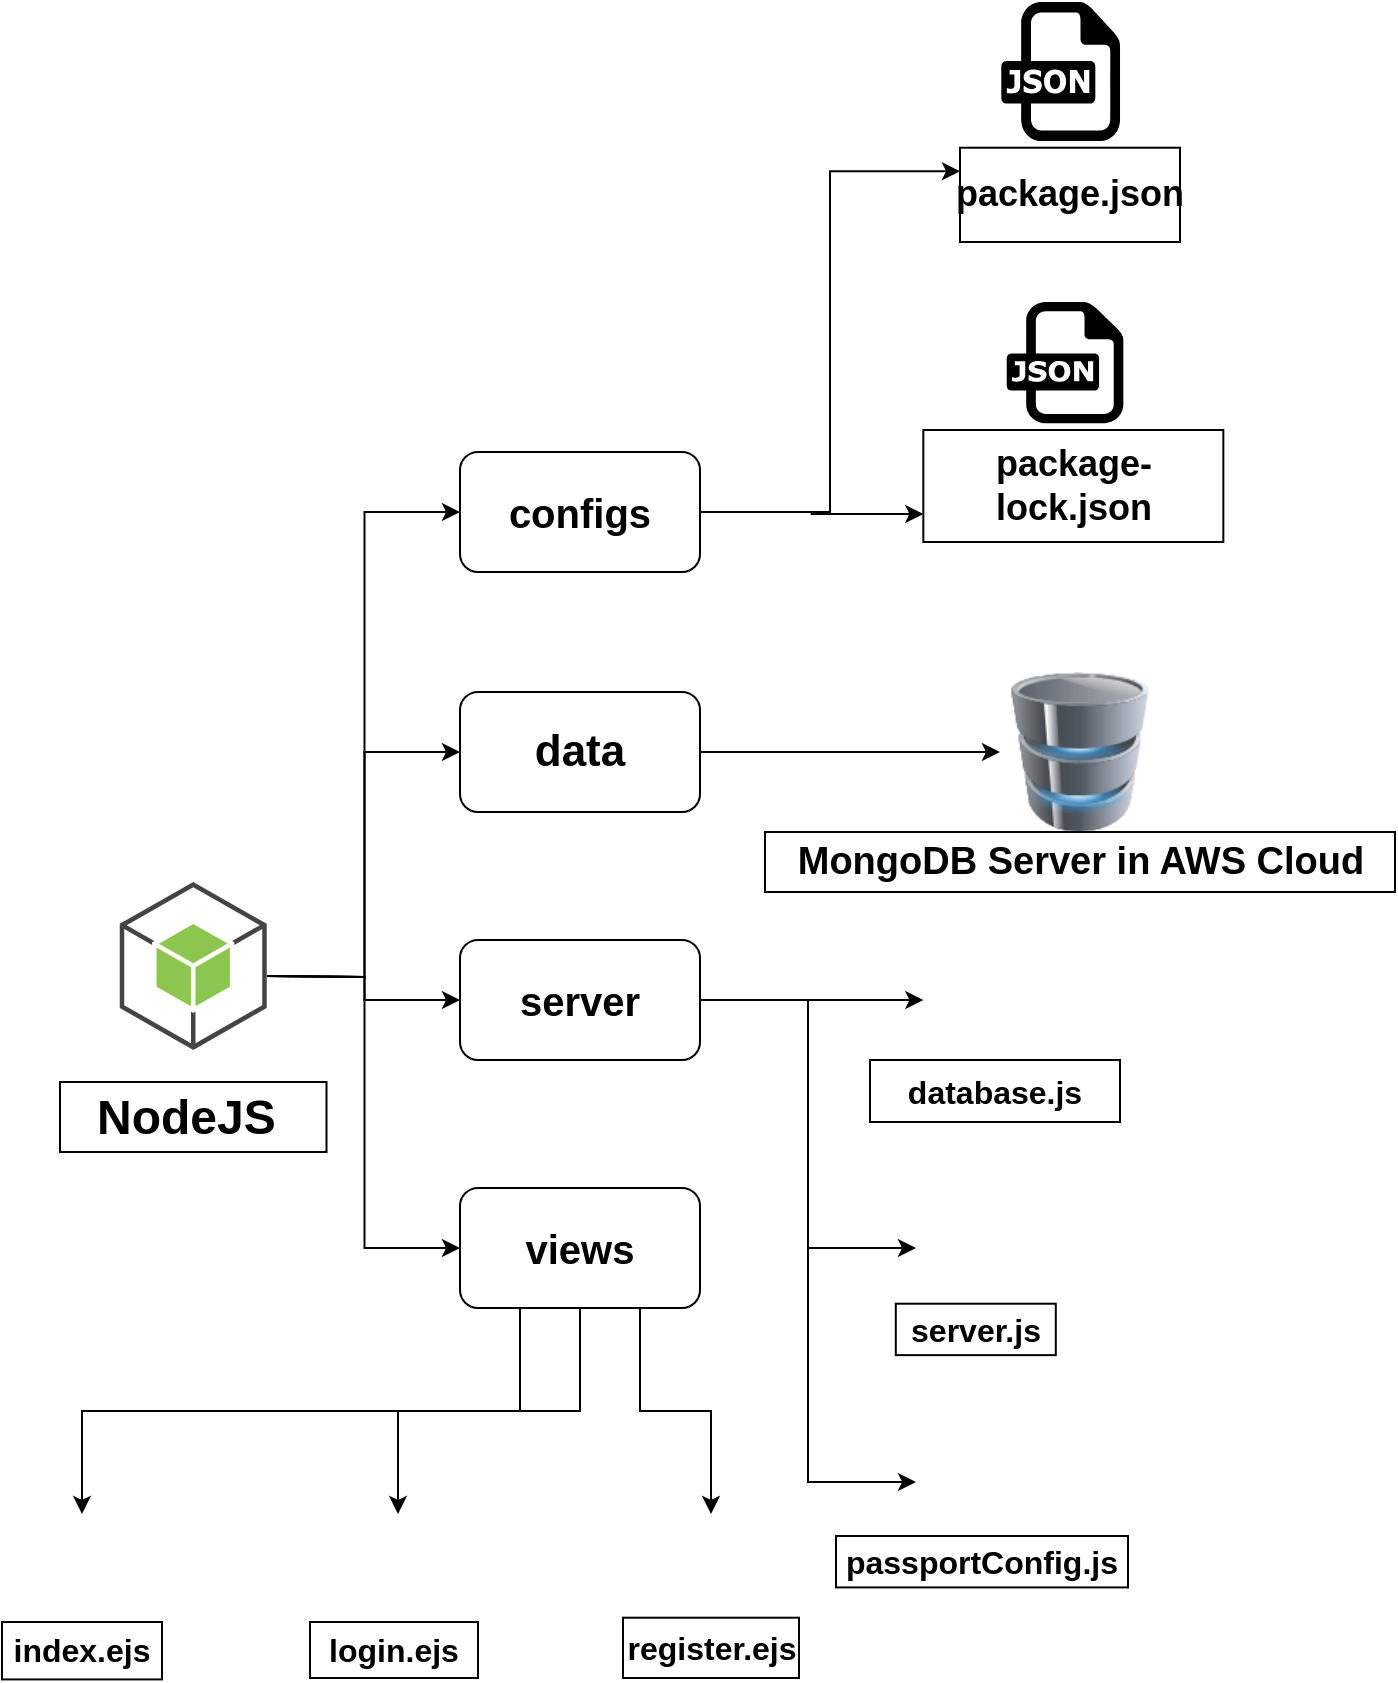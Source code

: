 <mxfile version="21.2.1" type="device">
  <diagram name="Page-1" id="sd_GXfZPaFUgGdZ6jKG0">
    <mxGraphModel dx="2087" dy="982" grid="0" gridSize="10" guides="1" tooltips="1" connect="1" arrows="1" fold="1" page="0" pageScale="1" pageWidth="850" pageHeight="1100" math="0" shadow="0">
      <root>
        <mxCell id="0" />
        <mxCell id="1" parent="0" />
        <mxCell id="iUOMdO7g5Awjb3ztJrqv-3" value="" style="group" parent="1" vertex="1" connectable="0">
          <mxGeometry x="1.776e-15" y="550" width="133.25" height="135" as="geometry" />
        </mxCell>
        <mxCell id="iUOMdO7g5Awjb3ztJrqv-1" value="" style="outlineConnect=0;dashed=0;verticalLabelPosition=bottom;verticalAlign=top;align=center;html=1;shape=mxgraph.aws3.android;fillColor=#8CC64F;gradientColor=none;" parent="iUOMdO7g5Awjb3ztJrqv-3" vertex="1">
          <mxGeometry x="29.87" width="73.5" height="84" as="geometry" />
        </mxCell>
        <mxCell id="iUOMdO7g5Awjb3ztJrqv-2" value="&lt;h1&gt;&lt;b&gt;NodeJS&amp;nbsp;&lt;/b&gt;&lt;/h1&gt;" style="text;html=1;strokeColor=default;fillColor=none;align=center;verticalAlign=middle;whiteSpace=wrap;rounded=0;" parent="iUOMdO7g5Awjb3ztJrqv-3" vertex="1">
          <mxGeometry y="100" width="133.25" height="35" as="geometry" />
        </mxCell>
        <mxCell id="iUOMdO7g5Awjb3ztJrqv-25" style="edgeStyle=orthogonalEdgeStyle;rounded=0;orthogonalLoop=1;jettySize=auto;html=1;entryX=0;entryY=0.25;entryDx=0;entryDy=0;" parent="1" source="iUOMdO7g5Awjb3ztJrqv-5" target="iUOMdO7g5Awjb3ztJrqv-17" edge="1">
          <mxGeometry relative="1" as="geometry" />
        </mxCell>
        <mxCell id="iUOMdO7g5Awjb3ztJrqv-26" style="edgeStyle=orthogonalEdgeStyle;rounded=0;orthogonalLoop=1;jettySize=auto;html=1;entryX=0;entryY=0.75;entryDx=0;entryDy=0;" parent="1" source="iUOMdO7g5Awjb3ztJrqv-5" target="iUOMdO7g5Awjb3ztJrqv-22" edge="1">
          <mxGeometry relative="1" as="geometry" />
        </mxCell>
        <mxCell id="iUOMdO7g5Awjb3ztJrqv-5" value="&lt;b style=&quot;font-size: 20px;&quot;&gt;configs&lt;/b&gt;" style="rounded=1;whiteSpace=wrap;html=1;fontSize=20;" parent="1" vertex="1">
          <mxGeometry x="200" y="335" width="120" height="60" as="geometry" />
        </mxCell>
        <mxCell id="T4S2hVJWDYB4ushYNIzX-10" style="edgeStyle=orthogonalEdgeStyle;rounded=0;orthogonalLoop=1;jettySize=auto;html=1;entryX=0;entryY=0.5;entryDx=0;entryDy=0;" edge="1" parent="1" source="iUOMdO7g5Awjb3ztJrqv-6" target="T4S2hVJWDYB4ushYNIzX-8">
          <mxGeometry relative="1" as="geometry" />
        </mxCell>
        <mxCell id="iUOMdO7g5Awjb3ztJrqv-6" value="data" style="rounded=1;whiteSpace=wrap;html=1;fontSize=22;fontStyle=1" parent="1" vertex="1">
          <mxGeometry x="200" y="455" width="120" height="60" as="geometry" />
        </mxCell>
        <mxCell id="T4S2hVJWDYB4ushYNIzX-40" style="edgeStyle=orthogonalEdgeStyle;rounded=0;orthogonalLoop=1;jettySize=auto;html=1;exitX=0.25;exitY=1;exitDx=0;exitDy=0;entryX=0.5;entryY=0;entryDx=0;entryDy=0;" edge="1" parent="1" source="iUOMdO7g5Awjb3ztJrqv-7" target="T4S2hVJWDYB4ushYNIzX-24">
          <mxGeometry relative="1" as="geometry" />
        </mxCell>
        <mxCell id="T4S2hVJWDYB4ushYNIzX-42" style="edgeStyle=orthogonalEdgeStyle;rounded=0;orthogonalLoop=1;jettySize=auto;html=1;exitX=0.5;exitY=1;exitDx=0;exitDy=0;entryX=0.5;entryY=0;entryDx=0;entryDy=0;" edge="1" parent="1" source="iUOMdO7g5Awjb3ztJrqv-7" target="T4S2hVJWDYB4ushYNIzX-25">
          <mxGeometry relative="1" as="geometry" />
        </mxCell>
        <mxCell id="T4S2hVJWDYB4ushYNIzX-43" style="edgeStyle=orthogonalEdgeStyle;rounded=0;orthogonalLoop=1;jettySize=auto;html=1;exitX=0.75;exitY=1;exitDx=0;exitDy=0;" edge="1" parent="1" source="iUOMdO7g5Awjb3ztJrqv-7" target="T4S2hVJWDYB4ushYNIzX-34">
          <mxGeometry relative="1" as="geometry" />
        </mxCell>
        <mxCell id="iUOMdO7g5Awjb3ztJrqv-7" value="views" style="rounded=1;whiteSpace=wrap;html=1;fontSize=20;fontStyle=1" parent="1" vertex="1">
          <mxGeometry x="200" y="703" width="120" height="60" as="geometry" />
        </mxCell>
        <mxCell id="T4S2hVJWDYB4ushYNIzX-32" style="edgeStyle=orthogonalEdgeStyle;rounded=0;orthogonalLoop=1;jettySize=auto;html=1;" edge="1" parent="1" source="iUOMdO7g5Awjb3ztJrqv-8" target="T4S2hVJWDYB4ushYNIzX-29">
          <mxGeometry relative="1" as="geometry" />
        </mxCell>
        <mxCell id="T4S2hVJWDYB4ushYNIzX-33" style="edgeStyle=orthogonalEdgeStyle;rounded=0;orthogonalLoop=1;jettySize=auto;html=1;entryX=0;entryY=0.5;entryDx=0;entryDy=0;" edge="1" parent="1" source="iUOMdO7g5Awjb3ztJrqv-8" target="T4S2hVJWDYB4ushYNIzX-27">
          <mxGeometry relative="1" as="geometry" />
        </mxCell>
        <mxCell id="T4S2hVJWDYB4ushYNIzX-36" style="edgeStyle=orthogonalEdgeStyle;rounded=0;orthogonalLoop=1;jettySize=auto;html=1;entryX=0;entryY=0.5;entryDx=0;entryDy=0;" edge="1" parent="1" source="iUOMdO7g5Awjb3ztJrqv-8" target="T4S2hVJWDYB4ushYNIzX-26">
          <mxGeometry relative="1" as="geometry" />
        </mxCell>
        <mxCell id="iUOMdO7g5Awjb3ztJrqv-8" value="&lt;b&gt;&lt;font style=&quot;font-size: 20px;&quot;&gt;server&lt;/font&gt;&lt;/b&gt;" style="rounded=1;whiteSpace=wrap;html=1;" parent="1" vertex="1">
          <mxGeometry x="200" y="579" width="120" height="60" as="geometry" />
        </mxCell>
        <mxCell id="iUOMdO7g5Awjb3ztJrqv-12" value="" style="group" parent="1" vertex="1" connectable="0">
          <mxGeometry x="420" y="703" width="140" height="90" as="geometry" />
        </mxCell>
        <mxCell id="iUOMdO7g5Awjb3ztJrqv-11" value="&lt;b&gt;&lt;font style=&quot;font-size: 16px;&quot;&gt;server.js&lt;/font&gt;&lt;/b&gt;" style="text;html=1;strokeColor=default;fillColor=none;align=center;verticalAlign=middle;whiteSpace=wrap;rounded=0;" parent="iUOMdO7g5Awjb3ztJrqv-12" vertex="1">
          <mxGeometry x="-2.105" y="57.857" width="80" height="25.714" as="geometry" />
        </mxCell>
        <mxCell id="iUOMdO7g5Awjb3ztJrqv-18" value="" style="group" parent="1" vertex="1" connectable="0">
          <mxGeometry x="450" y="120" width="110" height="110" as="geometry" />
        </mxCell>
        <mxCell id="iUOMdO7g5Awjb3ztJrqv-16" value="" style="dashed=0;outlineConnect=0;html=1;align=center;labelPosition=center;verticalLabelPosition=bottom;verticalAlign=top;shape=mxgraph.weblogos.json" parent="iUOMdO7g5Awjb3ztJrqv-18" vertex="1">
          <mxGeometry x="20.63" y="-10" width="59.38" height="69.56" as="geometry" />
        </mxCell>
        <mxCell id="iUOMdO7g5Awjb3ztJrqv-17" value="&lt;b&gt;&lt;font style=&quot;font-size: 18px;&quot;&gt;package.json&lt;/font&gt;&lt;/b&gt;" style="text;html=1;strokeColor=default;fillColor=none;align=center;verticalAlign=middle;whiteSpace=wrap;rounded=0;" parent="iUOMdO7g5Awjb3ztJrqv-18" vertex="1">
          <mxGeometry y="62.857" width="110" height="47.143" as="geometry" />
        </mxCell>
        <mxCell id="iUOMdO7g5Awjb3ztJrqv-20" value="" style="group" parent="1" vertex="1" connectable="0">
          <mxGeometry x="440" y="260" width="150" height="120" as="geometry" />
        </mxCell>
        <mxCell id="iUOMdO7g5Awjb3ztJrqv-21" value="" style="dashed=0;outlineConnect=0;html=1;align=center;labelPosition=center;verticalLabelPosition=bottom;verticalAlign=top;shape=mxgraph.weblogos.json" parent="iUOMdO7g5Awjb3ztJrqv-20" vertex="1">
          <mxGeometry x="33.333" width="58.333" height="60.64" as="geometry" />
        </mxCell>
        <mxCell id="iUOMdO7g5Awjb3ztJrqv-22" value="&lt;b&gt;&lt;font style=&quot;font-size: 18px;&quot;&gt;package-lock.json&lt;/font&gt;&lt;/b&gt;" style="text;html=1;strokeColor=default;fillColor=none;align=center;verticalAlign=middle;whiteSpace=wrap;rounded=0;" parent="iUOMdO7g5Awjb3ztJrqv-20" vertex="1">
          <mxGeometry x="-8.333" y="64" width="150" height="56" as="geometry" />
        </mxCell>
        <mxCell id="iUOMdO7g5Awjb3ztJrqv-34" value="" style="group" parent="1" vertex="1" connectable="0">
          <mxGeometry x="380" y="550" width="150" height="150" as="geometry" />
        </mxCell>
        <mxCell id="iUOMdO7g5Awjb3ztJrqv-33" value="&lt;b&gt;&lt;font style=&quot;font-size: 16px;&quot;&gt;database.js&lt;/font&gt;&lt;/b&gt;" style="text;html=1;strokeColor=default;fillColor=none;align=center;verticalAlign=middle;whiteSpace=wrap;rounded=0;" parent="iUOMdO7g5Awjb3ztJrqv-34" vertex="1">
          <mxGeometry x="25" y="89" width="125" height="31" as="geometry" />
        </mxCell>
        <mxCell id="T4S2hVJWDYB4ushYNIzX-29" value="" style="shape=image;html=1;verticalAlign=top;verticalLabelPosition=bottom;labelBackgroundColor=#ffffff;imageAspect=0;aspect=fixed;image=https://cdn0.iconfinder.com/data/icons/file-names-26/512/27-128.png" vertex="1" parent="iUOMdO7g5Awjb3ztJrqv-34">
          <mxGeometry x="51.67" y="32" width="54" height="54" as="geometry" />
        </mxCell>
        <mxCell id="T4S2hVJWDYB4ushYNIzX-2" style="edgeStyle=orthogonalEdgeStyle;rounded=0;orthogonalLoop=1;jettySize=auto;html=1;entryX=0;entryY=0.5;entryDx=0;entryDy=0;" edge="1" parent="1" target="iUOMdO7g5Awjb3ztJrqv-5">
          <mxGeometry relative="1" as="geometry">
            <mxPoint x="103.5" y="597.0" as="sourcePoint" />
          </mxGeometry>
        </mxCell>
        <mxCell id="T4S2hVJWDYB4ushYNIzX-3" style="edgeStyle=orthogonalEdgeStyle;rounded=0;orthogonalLoop=1;jettySize=auto;html=1;exitX=1;exitY=0.5;exitDx=0;exitDy=0;exitPerimeter=0;entryX=0;entryY=0.5;entryDx=0;entryDy=0;" edge="1" parent="1" target="iUOMdO7g5Awjb3ztJrqv-6">
          <mxGeometry relative="1" as="geometry">
            <mxPoint x="103.5" y="597.0" as="sourcePoint" />
          </mxGeometry>
        </mxCell>
        <mxCell id="T4S2hVJWDYB4ushYNIzX-4" style="edgeStyle=orthogonalEdgeStyle;rounded=0;orthogonalLoop=1;jettySize=auto;html=1;entryX=0;entryY=0.5;entryDx=0;entryDy=0;" edge="1" parent="1" target="iUOMdO7g5Awjb3ztJrqv-8">
          <mxGeometry relative="1" as="geometry">
            <mxPoint x="103.5" y="597.0" as="sourcePoint" />
          </mxGeometry>
        </mxCell>
        <mxCell id="T4S2hVJWDYB4ushYNIzX-5" style="edgeStyle=orthogonalEdgeStyle;rounded=0;orthogonalLoop=1;jettySize=auto;html=1;entryX=0;entryY=0.5;entryDx=0;entryDy=0;" edge="1" parent="1" target="iUOMdO7g5Awjb3ztJrqv-7">
          <mxGeometry relative="1" as="geometry">
            <mxPoint x="103.5" y="597.0" as="sourcePoint" />
          </mxGeometry>
        </mxCell>
        <mxCell id="T4S2hVJWDYB4ushYNIzX-11" value="" style="group" vertex="1" connectable="0" parent="1">
          <mxGeometry x="352.5" y="445" width="315" height="110" as="geometry" />
        </mxCell>
        <mxCell id="T4S2hVJWDYB4ushYNIzX-8" value="" style="image;html=1;image=img/lib/clip_art/computers/Database_128x128.png" vertex="1" parent="T4S2hVJWDYB4ushYNIzX-11">
          <mxGeometry x="117.5" width="80" height="80" as="geometry" />
        </mxCell>
        <mxCell id="T4S2hVJWDYB4ushYNIzX-9" value="MongoDB Server in AWS Cloud" style="text;html=1;strokeColor=default;fillColor=none;align=center;verticalAlign=middle;whiteSpace=wrap;rounded=0;fontStyle=1;fontSize=19;" vertex="1" parent="T4S2hVJWDYB4ushYNIzX-11">
          <mxGeometry y="80" width="315" height="30" as="geometry" />
        </mxCell>
        <mxCell id="T4S2hVJWDYB4ushYNIzX-25" value="" style="shape=image;html=1;verticalAlign=top;verticalLabelPosition=bottom;labelBackgroundColor=#ffffff;imageAspect=0;aspect=fixed;image=https://cdn0.iconfinder.com/data/icons/file-names-26/512/27-128.png" vertex="1" parent="1">
          <mxGeometry x="142" y="866" width="54" height="54" as="geometry" />
        </mxCell>
        <mxCell id="T4S2hVJWDYB4ushYNIzX-26" value="" style="shape=image;html=1;verticalAlign=top;verticalLabelPosition=bottom;labelBackgroundColor=#ffffff;imageAspect=0;aspect=fixed;image=https://cdn0.iconfinder.com/data/icons/file-names-26/512/27-128.png" vertex="1" parent="1">
          <mxGeometry x="428" y="823" width="54" height="54" as="geometry" />
        </mxCell>
        <mxCell id="T4S2hVJWDYB4ushYNIzX-27" value="" style="shape=image;html=1;verticalAlign=top;verticalLabelPosition=bottom;labelBackgroundColor=#ffffff;imageAspect=0;aspect=fixed;image=https://cdn0.iconfinder.com/data/icons/file-names-26/512/27-128.png" vertex="1" parent="1">
          <mxGeometry x="428" y="706" width="54" height="54" as="geometry" />
        </mxCell>
        <mxCell id="T4S2hVJWDYB4ushYNIzX-34" value="" style="shape=image;html=1;verticalAlign=top;verticalLabelPosition=bottom;labelBackgroundColor=#ffffff;imageAspect=0;aspect=fixed;image=https://cdn0.iconfinder.com/data/icons/file-names-26/512/27-128.png" vertex="1" parent="1">
          <mxGeometry x="298.5" y="866" width="54" height="54" as="geometry" />
        </mxCell>
        <mxCell id="T4S2hVJWDYB4ushYNIzX-35" value="&lt;b&gt;&lt;font style=&quot;font-size: 16px;&quot;&gt;passportConfig.js&lt;br&gt;&lt;/font&gt;&lt;/b&gt;" style="text;html=1;strokeColor=default;fillColor=none;align=center;verticalAlign=middle;whiteSpace=wrap;rounded=0;" vertex="1" parent="1">
          <mxGeometry x="388" y="877" width="146" height="25.71" as="geometry" />
        </mxCell>
        <mxCell id="T4S2hVJWDYB4ushYNIzX-41" value="" style="group" vertex="1" connectable="0" parent="1">
          <mxGeometry x="-29" y="866" width="80" height="82.71" as="geometry" />
        </mxCell>
        <mxCell id="T4S2hVJWDYB4ushYNIzX-24" value="" style="shape=image;html=1;verticalAlign=top;verticalLabelPosition=bottom;labelBackgroundColor=#ffffff;imageAspect=0;aspect=fixed;image=https://cdn0.iconfinder.com/data/icons/file-names-26/512/27-128.png" vertex="1" parent="T4S2hVJWDYB4ushYNIzX-41">
          <mxGeometry x="13" width="54" height="54" as="geometry" />
        </mxCell>
        <mxCell id="T4S2hVJWDYB4ushYNIzX-37" value="&lt;b&gt;&lt;font style=&quot;font-size: 16px;&quot;&gt;index.ejs&lt;/font&gt;&lt;/b&gt;" style="text;html=1;strokeColor=default;fillColor=none;align=center;verticalAlign=middle;whiteSpace=wrap;rounded=0;" vertex="1" parent="T4S2hVJWDYB4ushYNIzX-41">
          <mxGeometry y="54" width="80" height="28.71" as="geometry" />
        </mxCell>
        <mxCell id="T4S2hVJWDYB4ushYNIzX-47" value="&lt;b&gt;&lt;font style=&quot;font-size: 16px;&quot;&gt;login.ejs&lt;/font&gt;&lt;/b&gt;" style="text;html=1;strokeColor=default;fillColor=none;align=center;verticalAlign=middle;whiteSpace=wrap;rounded=0;" vertex="1" parent="1">
          <mxGeometry x="125" y="920" width="84" height="28" as="geometry" />
        </mxCell>
        <mxCell id="T4S2hVJWDYB4ushYNIzX-48" value="&lt;b&gt;&lt;font style=&quot;font-size: 16px;&quot;&gt;register.ejs&lt;/font&gt;&lt;/b&gt;" style="text;html=1;strokeColor=default;fillColor=none;align=center;verticalAlign=middle;whiteSpace=wrap;rounded=0;" vertex="1" parent="1">
          <mxGeometry x="281.5" y="917.85" width="88" height="30.15" as="geometry" />
        </mxCell>
      </root>
    </mxGraphModel>
  </diagram>
</mxfile>
